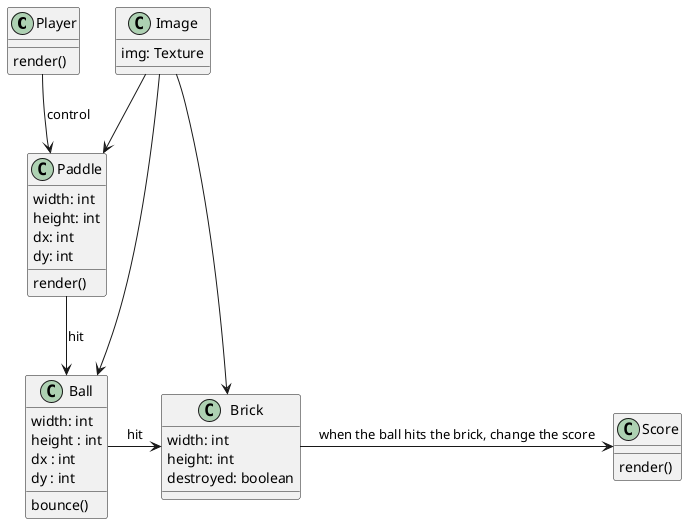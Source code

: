 @startuml

class Player {
   render()
}

class Ball{
    width: int
    height : int
    dx : int
    dy : int

    bounce()
}

class Paddle{
    width: int
    height: int
    dx: int
    dy: int

    render()
}

class Brick{
    width: int
    height: int
    destroyed: boolean
}

class Score{
    render()
}

class Image{
    img: Texture
}

Image --> Paddle
Image --> Ball
Image --> Brick


Player --> Paddle: control
Paddle --> Ball : hit
Ball -> Brick: hit
Brick -> Score: when the ball hits the brick, change the score




@enduml